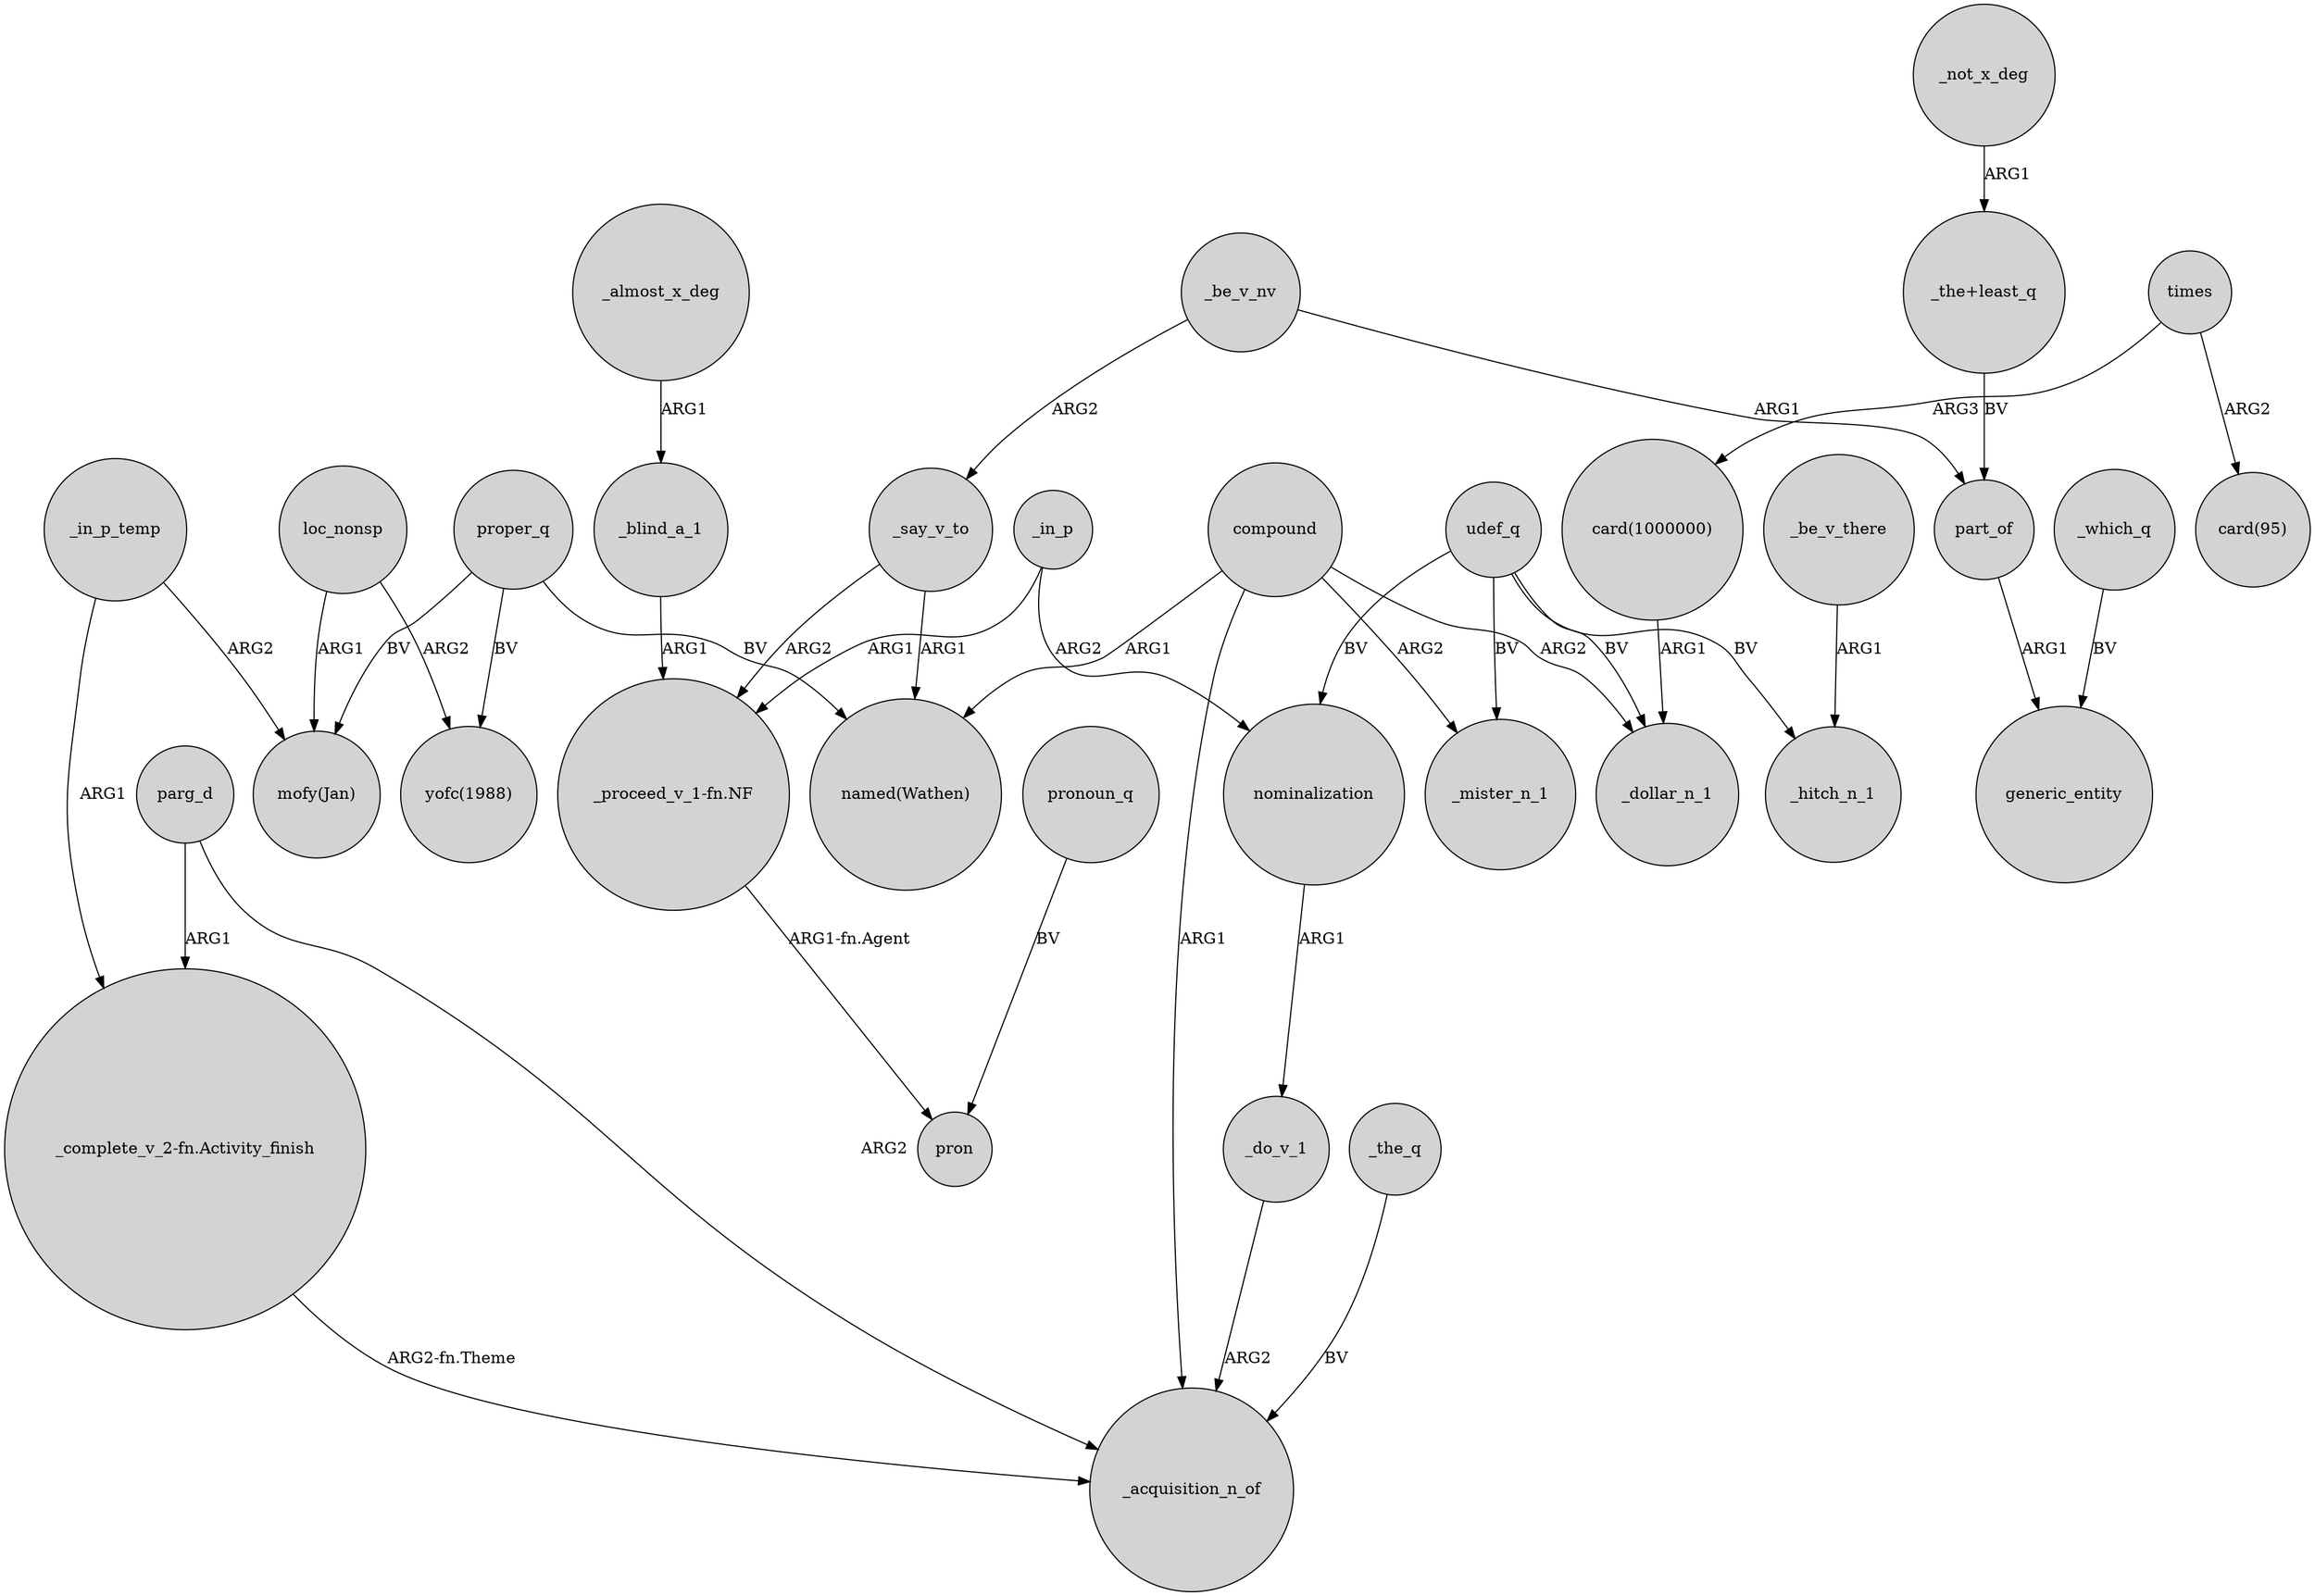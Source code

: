 digraph {
	node [shape=circle style=filled]
	"card(1000000)" -> _dollar_n_1 [label=ARG1]
	_almost_x_deg -> _blind_a_1 [label=ARG1]
	_be_v_nv -> part_of [label=ARG1]
	parg_d -> _acquisition_n_of [label=ARG2]
	_in_p_temp -> "mofy(Jan)" [label=ARG2]
	_say_v_to -> "named(Wathen)" [label=ARG1]
	"_the+least_q" -> part_of [label=BV]
	loc_nonsp -> "yofc(1988)" [label=ARG2]
	compound -> _mister_n_1 [label=ARG2]
	nominalization -> _do_v_1 [label=ARG1]
	_in_p_temp -> "_complete_v_2-fn.Activity_finish" [label=ARG1]
	compound -> "named(Wathen)" [label=ARG1]
	_in_p -> "_proceed_v_1-fn.NF" [label=ARG1]
	udef_q -> _mister_n_1 [label=BV]
	_blind_a_1 -> "_proceed_v_1-fn.NF" [label=ARG1]
	_say_v_to -> "_proceed_v_1-fn.NF" [label=ARG2]
	_which_q -> generic_entity [label=BV]
	proper_q -> "mofy(Jan)" [label=BV]
	_do_v_1 -> _acquisition_n_of [label=ARG2]
	part_of -> generic_entity [label=ARG1]
	_be_v_nv -> _say_v_to [label=ARG2]
	proper_q -> "named(Wathen)" [label=BV]
	pronoun_q -> pron [label=BV]
	times -> "card(1000000)" [label=ARG3]
	proper_q -> "yofc(1988)" [label=BV]
	_not_x_deg -> "_the+least_q" [label=ARG1]
	parg_d -> "_complete_v_2-fn.Activity_finish" [label=ARG1]
	udef_q -> nominalization [label=BV]
	_the_q -> _acquisition_n_of [label=BV]
	"_proceed_v_1-fn.NF" -> pron [label="ARG1-fn.Agent"]
	udef_q -> _hitch_n_1 [label=BV]
	_in_p -> nominalization [label=ARG2]
	compound -> _dollar_n_1 [label=ARG2]
	times -> "card(95)" [label=ARG2]
	"_complete_v_2-fn.Activity_finish" -> _acquisition_n_of [label="ARG2-fn.Theme"]
	compound -> _acquisition_n_of [label=ARG1]
	loc_nonsp -> "mofy(Jan)" [label=ARG1]
	udef_q -> _dollar_n_1 [label=BV]
	_be_v_there -> _hitch_n_1 [label=ARG1]
}

